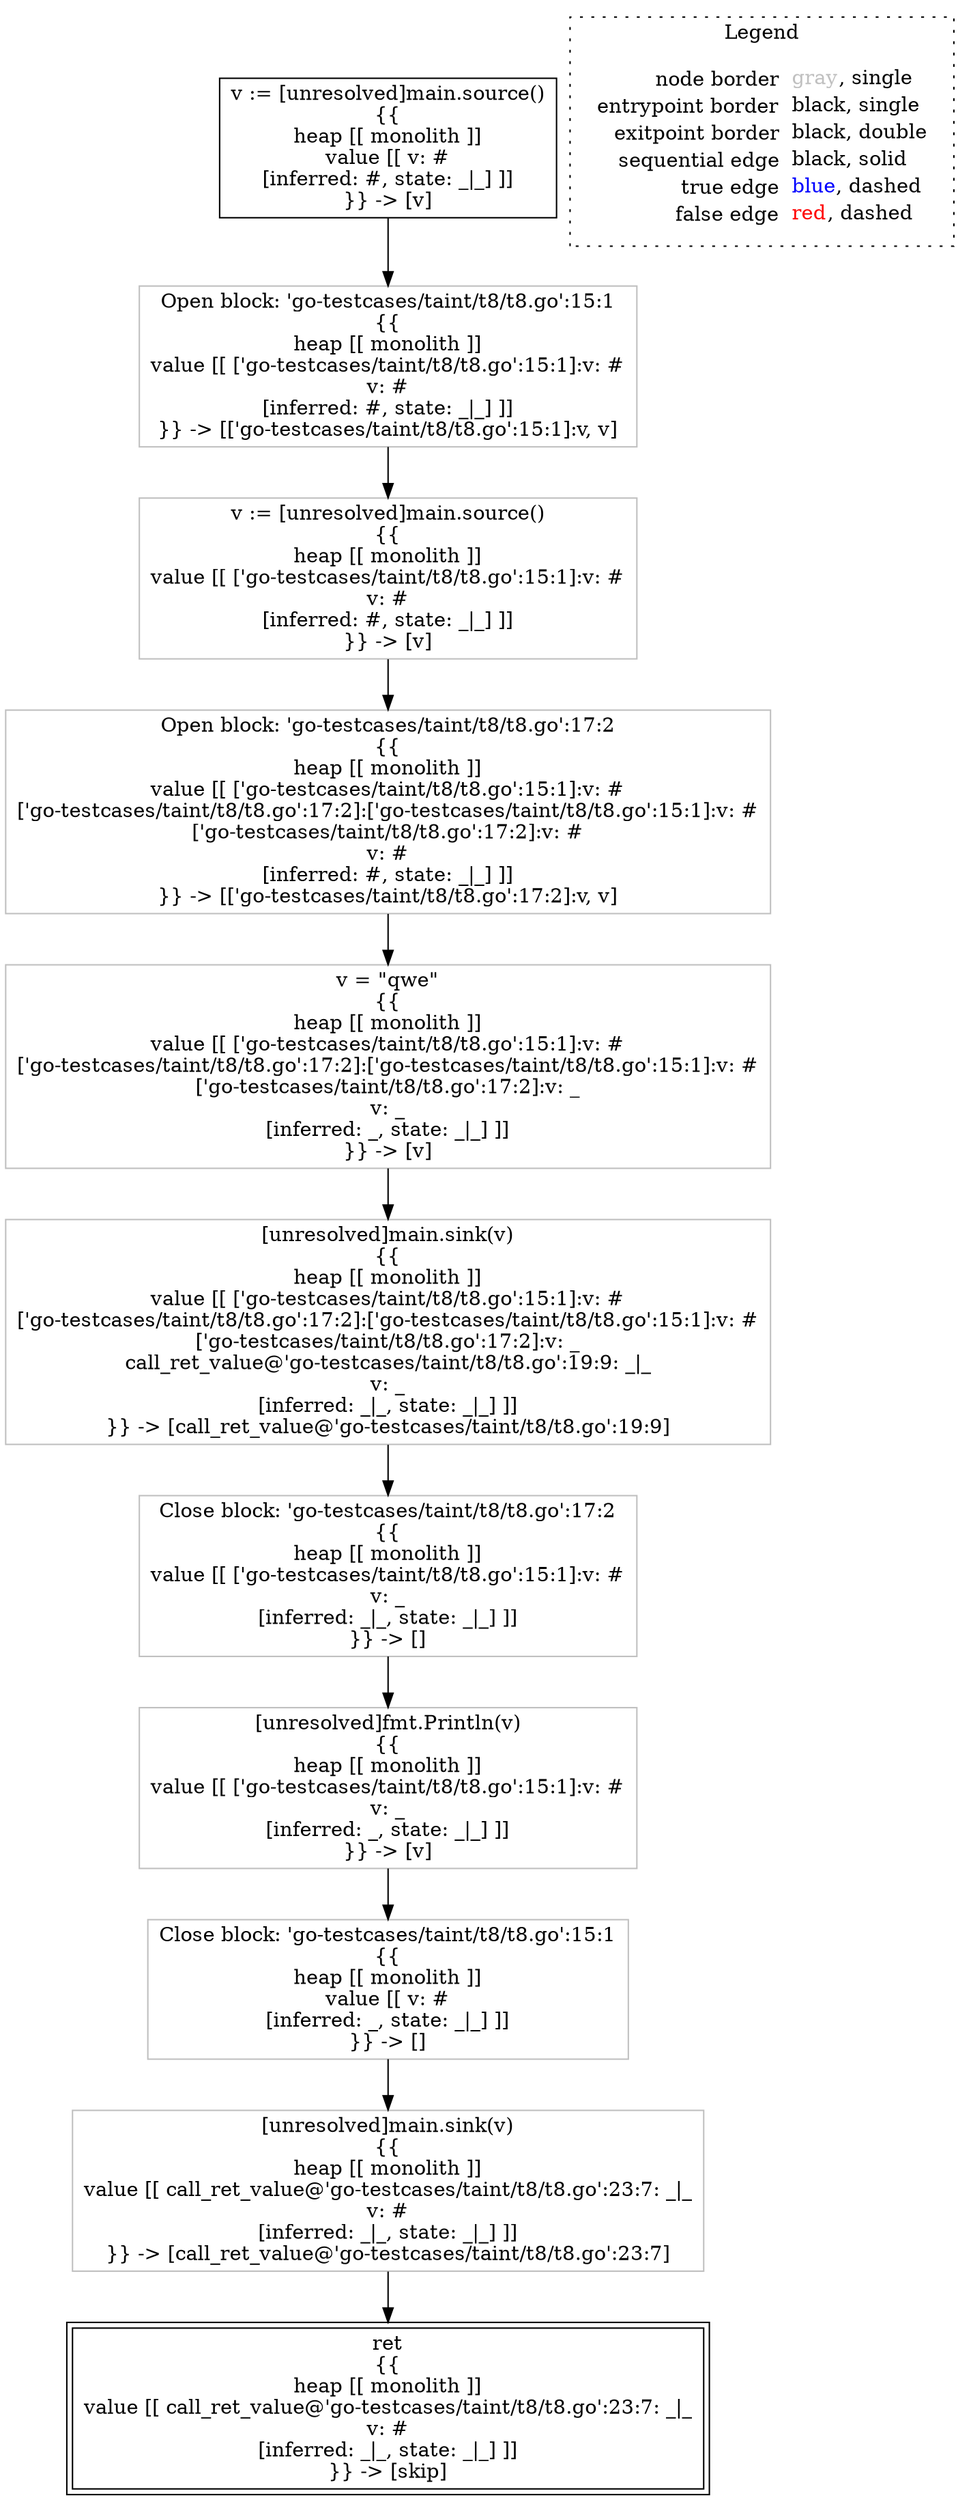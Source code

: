 digraph {
	"node0" [shape="rect",color="black",label=<v := [unresolved]main.source()<BR/>{{<BR/>heap [[ monolith ]]<BR/>value [[ v: #<BR/>[inferred: #, state: _|_] ]]<BR/>}} -&gt; [v]>];
	"node1" [shape="rect",color="gray",label=<Open block: 'go-testcases/taint/t8/t8.go':17:2<BR/>{{<BR/>heap [[ monolith ]]<BR/>value [[ ['go-testcases/taint/t8/t8.go':15:1]:v: #<BR/>['go-testcases/taint/t8/t8.go':17:2]:['go-testcases/taint/t8/t8.go':15:1]:v: #<BR/>['go-testcases/taint/t8/t8.go':17:2]:v: #<BR/>v: #<BR/>[inferred: #, state: _|_] ]]<BR/>}} -&gt; [['go-testcases/taint/t8/t8.go':17:2]:v, v]>];
	"node2" [shape="rect",color="gray",label=<[unresolved]fmt.Println(v)<BR/>{{<BR/>heap [[ monolith ]]<BR/>value [[ ['go-testcases/taint/t8/t8.go':15:1]:v: #<BR/>v: _<BR/>[inferred: _, state: _|_] ]]<BR/>}} -&gt; [v]>];
	"node3" [shape="rect",color="gray",label=<Open block: 'go-testcases/taint/t8/t8.go':15:1<BR/>{{<BR/>heap [[ monolith ]]<BR/>value [[ ['go-testcases/taint/t8/t8.go':15:1]:v: #<BR/>v: #<BR/>[inferred: #, state: _|_] ]]<BR/>}} -&gt; [['go-testcases/taint/t8/t8.go':15:1]:v, v]>];
	"node4" [shape="rect",color="gray",label=<v := [unresolved]main.source()<BR/>{{<BR/>heap [[ monolith ]]<BR/>value [[ ['go-testcases/taint/t8/t8.go':15:1]:v: #<BR/>v: #<BR/>[inferred: #, state: _|_] ]]<BR/>}} -&gt; [v]>];
	"node5" [shape="rect",color="gray",label=<Close block: 'go-testcases/taint/t8/t8.go':15:1<BR/>{{<BR/>heap [[ monolith ]]<BR/>value [[ v: #<BR/>[inferred: _, state: _|_] ]]<BR/>}} -&gt; []>];
	"node6" [shape="rect",color="gray",label=<[unresolved]main.sink(v)<BR/>{{<BR/>heap [[ monolith ]]<BR/>value [[ ['go-testcases/taint/t8/t8.go':15:1]:v: #<BR/>['go-testcases/taint/t8/t8.go':17:2]:['go-testcases/taint/t8/t8.go':15:1]:v: #<BR/>['go-testcases/taint/t8/t8.go':17:2]:v: _<BR/>call_ret_value@'go-testcases/taint/t8/t8.go':19:9: _|_<BR/>v: _<BR/>[inferred: _|_, state: _|_] ]]<BR/>}} -&gt; [call_ret_value@'go-testcases/taint/t8/t8.go':19:9]>];
	"node7" [shape="rect",color="gray",label=<Close block: 'go-testcases/taint/t8/t8.go':17:2<BR/>{{<BR/>heap [[ monolith ]]<BR/>value [[ ['go-testcases/taint/t8/t8.go':15:1]:v: #<BR/>v: _<BR/>[inferred: _|_, state: _|_] ]]<BR/>}} -&gt; []>];
	"node8" [shape="rect",color="gray",label=<v = &quot;qwe&quot;<BR/>{{<BR/>heap [[ monolith ]]<BR/>value [[ ['go-testcases/taint/t8/t8.go':15:1]:v: #<BR/>['go-testcases/taint/t8/t8.go':17:2]:['go-testcases/taint/t8/t8.go':15:1]:v: #<BR/>['go-testcases/taint/t8/t8.go':17:2]:v: _<BR/>v: _<BR/>[inferred: _, state: _|_] ]]<BR/>}} -&gt; [v]>];
	"node9" [shape="rect",color="black",peripheries="2",label=<ret<BR/>{{<BR/>heap [[ monolith ]]<BR/>value [[ call_ret_value@'go-testcases/taint/t8/t8.go':23:7: _|_<BR/>v: #<BR/>[inferred: _|_, state: _|_] ]]<BR/>}} -&gt; [skip]>];
	"node10" [shape="rect",color="gray",label=<[unresolved]main.sink(v)<BR/>{{<BR/>heap [[ monolith ]]<BR/>value [[ call_ret_value@'go-testcases/taint/t8/t8.go':23:7: _|_<BR/>v: #<BR/>[inferred: _|_, state: _|_] ]]<BR/>}} -&gt; [call_ret_value@'go-testcases/taint/t8/t8.go':23:7]>];
	"node0" -> "node3" [color="black"];
	"node1" -> "node8" [color="black"];
	"node2" -> "node5" [color="black"];
	"node3" -> "node4" [color="black"];
	"node4" -> "node1" [color="black"];
	"node5" -> "node10" [color="black"];
	"node6" -> "node7" [color="black"];
	"node7" -> "node2" [color="black"];
	"node8" -> "node6" [color="black"];
	"node10" -> "node9" [color="black"];
subgraph cluster_legend {
	label="Legend";
	style=dotted;
	node [shape=plaintext];
	"legend" [label=<<table border="0" cellpadding="2" cellspacing="0" cellborder="0"><tr><td align="right">node border&nbsp;</td><td align="left"><font color="gray">gray</font>, single</td></tr><tr><td align="right">entrypoint border&nbsp;</td><td align="left"><font color="black">black</font>, single</td></tr><tr><td align="right">exitpoint border&nbsp;</td><td align="left"><font color="black">black</font>, double</td></tr><tr><td align="right">sequential edge&nbsp;</td><td align="left"><font color="black">black</font>, solid</td></tr><tr><td align="right">true edge&nbsp;</td><td align="left"><font color="blue">blue</font>, dashed</td></tr><tr><td align="right">false edge&nbsp;</td><td align="left"><font color="red">red</font>, dashed</td></tr></table>>];
}

}
